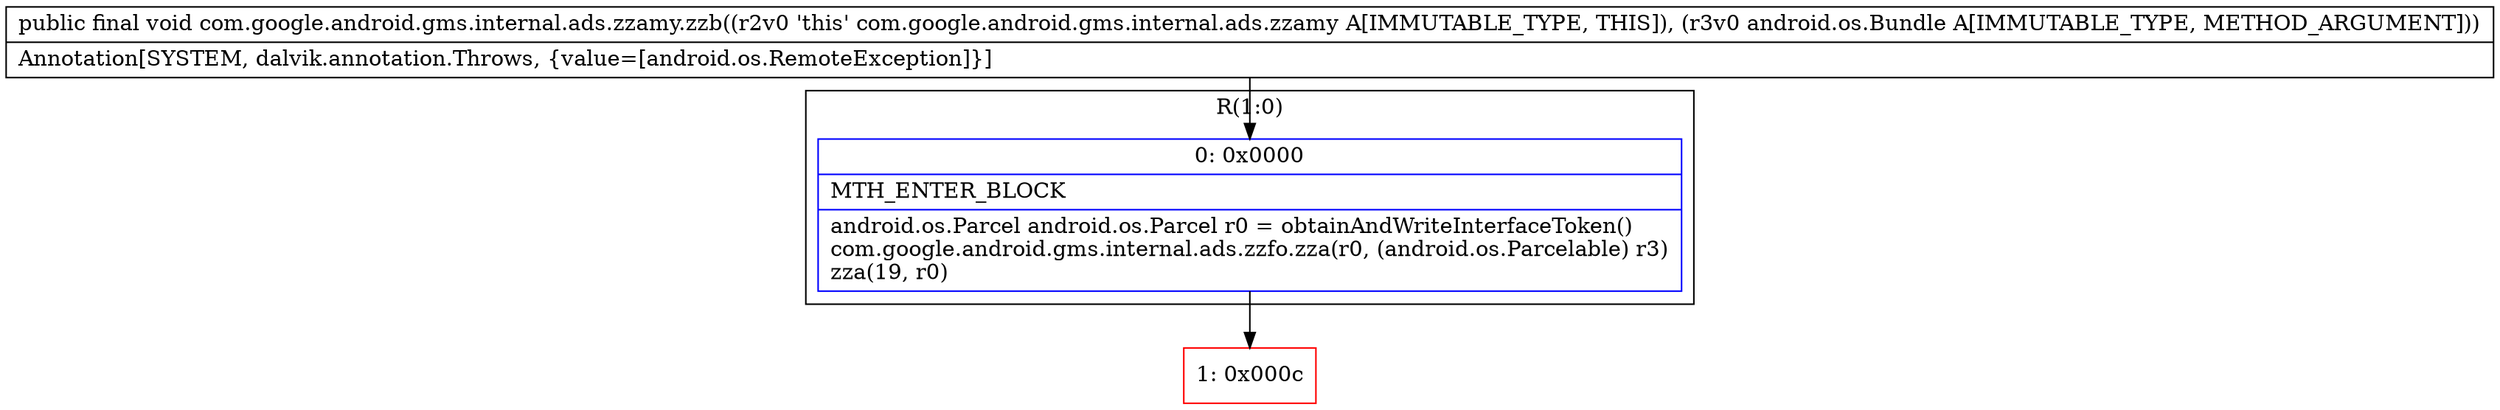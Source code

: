 digraph "CFG forcom.google.android.gms.internal.ads.zzamy.zzb(Landroid\/os\/Bundle;)V" {
subgraph cluster_Region_1473514011 {
label = "R(1:0)";
node [shape=record,color=blue];
Node_0 [shape=record,label="{0\:\ 0x0000|MTH_ENTER_BLOCK\l|android.os.Parcel android.os.Parcel r0 = obtainAndWriteInterfaceToken()\lcom.google.android.gms.internal.ads.zzfo.zza(r0, (android.os.Parcelable) r3)\lzza(19, r0)\l}"];
}
Node_1 [shape=record,color=red,label="{1\:\ 0x000c}"];
MethodNode[shape=record,label="{public final void com.google.android.gms.internal.ads.zzamy.zzb((r2v0 'this' com.google.android.gms.internal.ads.zzamy A[IMMUTABLE_TYPE, THIS]), (r3v0 android.os.Bundle A[IMMUTABLE_TYPE, METHOD_ARGUMENT]))  | Annotation[SYSTEM, dalvik.annotation.Throws, \{value=[android.os.RemoteException]\}]\l}"];
MethodNode -> Node_0;
Node_0 -> Node_1;
}

